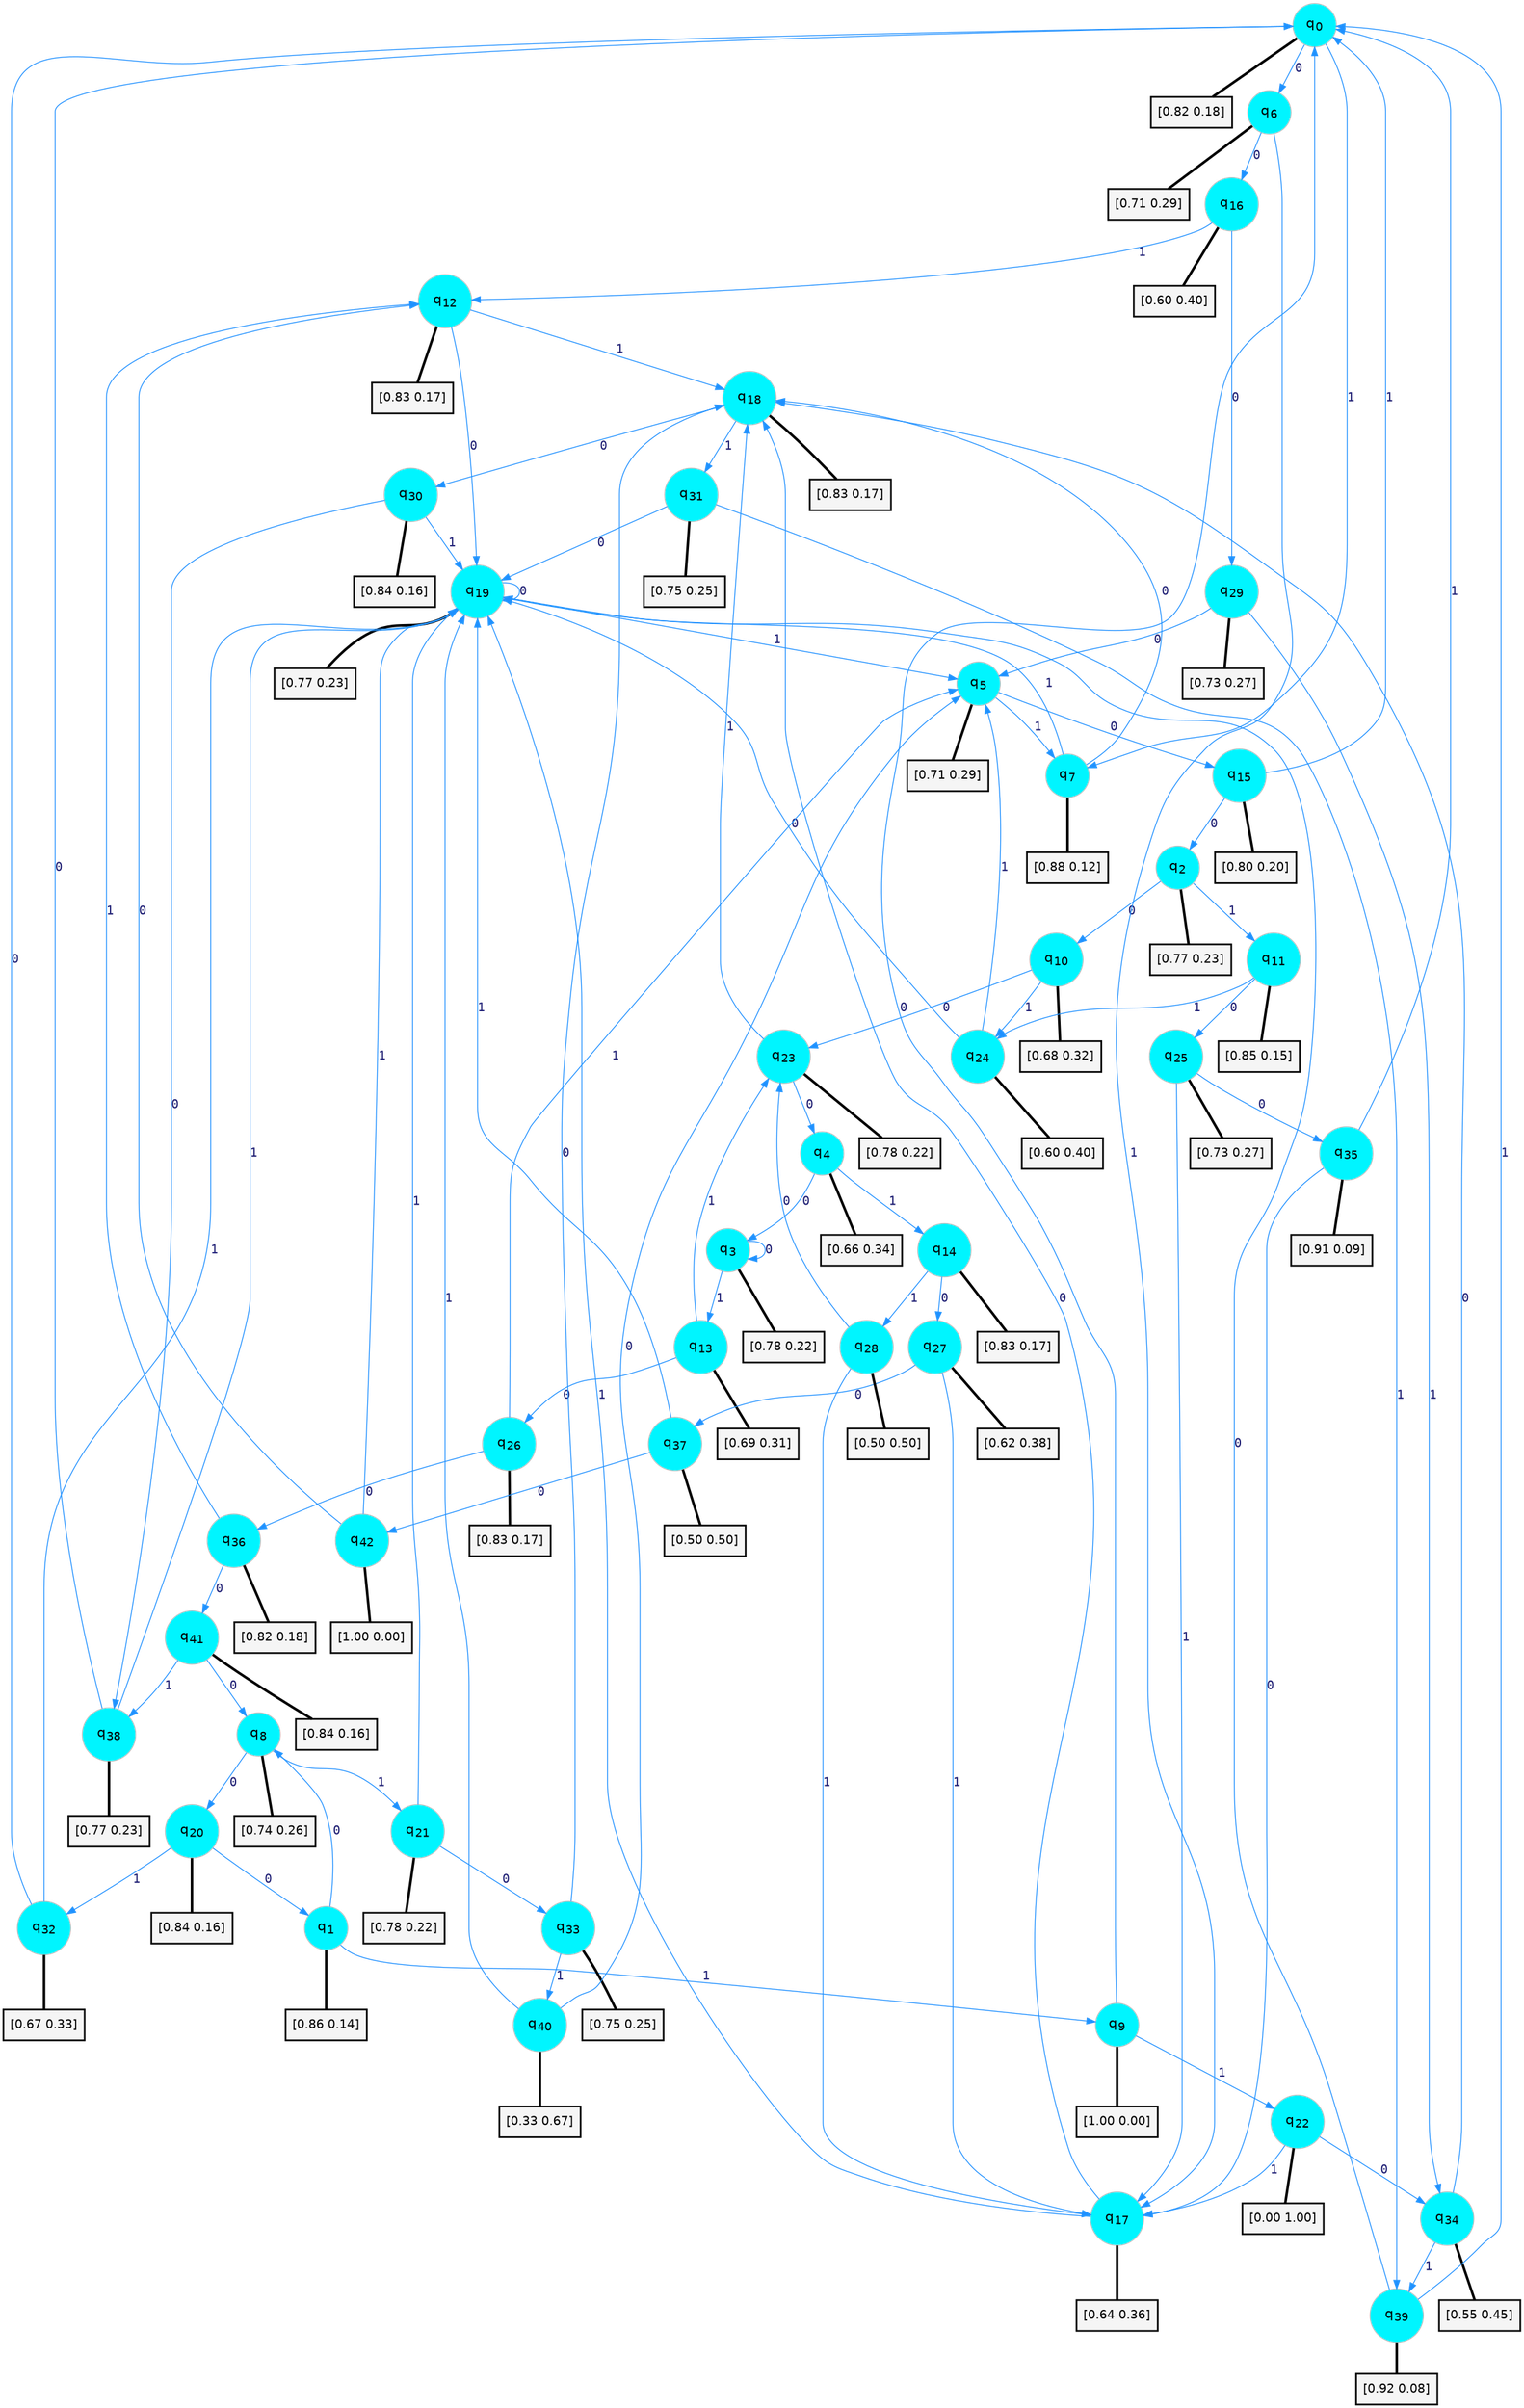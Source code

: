 digraph G {
graph [
bgcolor=transparent, dpi=300, rankdir=TD, size="40,25"];
node [
color=gray, fillcolor=turquoise1, fontcolor=black, fontname=Helvetica, fontsize=16, fontweight=bold, shape=circle, style=filled];
edge [
arrowsize=1, color=dodgerblue1, fontcolor=midnightblue, fontname=courier, fontweight=bold, penwidth=1, style=solid, weight=20];
0[label=<q<SUB>0</SUB>>];
1[label=<q<SUB>1</SUB>>];
2[label=<q<SUB>2</SUB>>];
3[label=<q<SUB>3</SUB>>];
4[label=<q<SUB>4</SUB>>];
5[label=<q<SUB>5</SUB>>];
6[label=<q<SUB>6</SUB>>];
7[label=<q<SUB>7</SUB>>];
8[label=<q<SUB>8</SUB>>];
9[label=<q<SUB>9</SUB>>];
10[label=<q<SUB>10</SUB>>];
11[label=<q<SUB>11</SUB>>];
12[label=<q<SUB>12</SUB>>];
13[label=<q<SUB>13</SUB>>];
14[label=<q<SUB>14</SUB>>];
15[label=<q<SUB>15</SUB>>];
16[label=<q<SUB>16</SUB>>];
17[label=<q<SUB>17</SUB>>];
18[label=<q<SUB>18</SUB>>];
19[label=<q<SUB>19</SUB>>];
20[label=<q<SUB>20</SUB>>];
21[label=<q<SUB>21</SUB>>];
22[label=<q<SUB>22</SUB>>];
23[label=<q<SUB>23</SUB>>];
24[label=<q<SUB>24</SUB>>];
25[label=<q<SUB>25</SUB>>];
26[label=<q<SUB>26</SUB>>];
27[label=<q<SUB>27</SUB>>];
28[label=<q<SUB>28</SUB>>];
29[label=<q<SUB>29</SUB>>];
30[label=<q<SUB>30</SUB>>];
31[label=<q<SUB>31</SUB>>];
32[label=<q<SUB>32</SUB>>];
33[label=<q<SUB>33</SUB>>];
34[label=<q<SUB>34</SUB>>];
35[label=<q<SUB>35</SUB>>];
36[label=<q<SUB>36</SUB>>];
37[label=<q<SUB>37</SUB>>];
38[label=<q<SUB>38</SUB>>];
39[label=<q<SUB>39</SUB>>];
40[label=<q<SUB>40</SUB>>];
41[label=<q<SUB>41</SUB>>];
42[label=<q<SUB>42</SUB>>];
43[label="[0.82 0.18]", shape=box,fontcolor=black, fontname=Helvetica, fontsize=14, penwidth=2, fillcolor=whitesmoke,color=black];
44[label="[0.86 0.14]", shape=box,fontcolor=black, fontname=Helvetica, fontsize=14, penwidth=2, fillcolor=whitesmoke,color=black];
45[label="[0.77 0.23]", shape=box,fontcolor=black, fontname=Helvetica, fontsize=14, penwidth=2, fillcolor=whitesmoke,color=black];
46[label="[0.78 0.22]", shape=box,fontcolor=black, fontname=Helvetica, fontsize=14, penwidth=2, fillcolor=whitesmoke,color=black];
47[label="[0.66 0.34]", shape=box,fontcolor=black, fontname=Helvetica, fontsize=14, penwidth=2, fillcolor=whitesmoke,color=black];
48[label="[0.71 0.29]", shape=box,fontcolor=black, fontname=Helvetica, fontsize=14, penwidth=2, fillcolor=whitesmoke,color=black];
49[label="[0.71 0.29]", shape=box,fontcolor=black, fontname=Helvetica, fontsize=14, penwidth=2, fillcolor=whitesmoke,color=black];
50[label="[0.88 0.12]", shape=box,fontcolor=black, fontname=Helvetica, fontsize=14, penwidth=2, fillcolor=whitesmoke,color=black];
51[label="[0.74 0.26]", shape=box,fontcolor=black, fontname=Helvetica, fontsize=14, penwidth=2, fillcolor=whitesmoke,color=black];
52[label="[1.00 0.00]", shape=box,fontcolor=black, fontname=Helvetica, fontsize=14, penwidth=2, fillcolor=whitesmoke,color=black];
53[label="[0.68 0.32]", shape=box,fontcolor=black, fontname=Helvetica, fontsize=14, penwidth=2, fillcolor=whitesmoke,color=black];
54[label="[0.85 0.15]", shape=box,fontcolor=black, fontname=Helvetica, fontsize=14, penwidth=2, fillcolor=whitesmoke,color=black];
55[label="[0.83 0.17]", shape=box,fontcolor=black, fontname=Helvetica, fontsize=14, penwidth=2, fillcolor=whitesmoke,color=black];
56[label="[0.69 0.31]", shape=box,fontcolor=black, fontname=Helvetica, fontsize=14, penwidth=2, fillcolor=whitesmoke,color=black];
57[label="[0.83 0.17]", shape=box,fontcolor=black, fontname=Helvetica, fontsize=14, penwidth=2, fillcolor=whitesmoke,color=black];
58[label="[0.80 0.20]", shape=box,fontcolor=black, fontname=Helvetica, fontsize=14, penwidth=2, fillcolor=whitesmoke,color=black];
59[label="[0.60 0.40]", shape=box,fontcolor=black, fontname=Helvetica, fontsize=14, penwidth=2, fillcolor=whitesmoke,color=black];
60[label="[0.64 0.36]", shape=box,fontcolor=black, fontname=Helvetica, fontsize=14, penwidth=2, fillcolor=whitesmoke,color=black];
61[label="[0.83 0.17]", shape=box,fontcolor=black, fontname=Helvetica, fontsize=14, penwidth=2, fillcolor=whitesmoke,color=black];
62[label="[0.77 0.23]", shape=box,fontcolor=black, fontname=Helvetica, fontsize=14, penwidth=2, fillcolor=whitesmoke,color=black];
63[label="[0.84 0.16]", shape=box,fontcolor=black, fontname=Helvetica, fontsize=14, penwidth=2, fillcolor=whitesmoke,color=black];
64[label="[0.78 0.22]", shape=box,fontcolor=black, fontname=Helvetica, fontsize=14, penwidth=2, fillcolor=whitesmoke,color=black];
65[label="[0.00 1.00]", shape=box,fontcolor=black, fontname=Helvetica, fontsize=14, penwidth=2, fillcolor=whitesmoke,color=black];
66[label="[0.78 0.22]", shape=box,fontcolor=black, fontname=Helvetica, fontsize=14, penwidth=2, fillcolor=whitesmoke,color=black];
67[label="[0.60 0.40]", shape=box,fontcolor=black, fontname=Helvetica, fontsize=14, penwidth=2, fillcolor=whitesmoke,color=black];
68[label="[0.73 0.27]", shape=box,fontcolor=black, fontname=Helvetica, fontsize=14, penwidth=2, fillcolor=whitesmoke,color=black];
69[label="[0.83 0.17]", shape=box,fontcolor=black, fontname=Helvetica, fontsize=14, penwidth=2, fillcolor=whitesmoke,color=black];
70[label="[0.62 0.38]", shape=box,fontcolor=black, fontname=Helvetica, fontsize=14, penwidth=2, fillcolor=whitesmoke,color=black];
71[label="[0.50 0.50]", shape=box,fontcolor=black, fontname=Helvetica, fontsize=14, penwidth=2, fillcolor=whitesmoke,color=black];
72[label="[0.73 0.27]", shape=box,fontcolor=black, fontname=Helvetica, fontsize=14, penwidth=2, fillcolor=whitesmoke,color=black];
73[label="[0.84 0.16]", shape=box,fontcolor=black, fontname=Helvetica, fontsize=14, penwidth=2, fillcolor=whitesmoke,color=black];
74[label="[0.75 0.25]", shape=box,fontcolor=black, fontname=Helvetica, fontsize=14, penwidth=2, fillcolor=whitesmoke,color=black];
75[label="[0.67 0.33]", shape=box,fontcolor=black, fontname=Helvetica, fontsize=14, penwidth=2, fillcolor=whitesmoke,color=black];
76[label="[0.75 0.25]", shape=box,fontcolor=black, fontname=Helvetica, fontsize=14, penwidth=2, fillcolor=whitesmoke,color=black];
77[label="[0.55 0.45]", shape=box,fontcolor=black, fontname=Helvetica, fontsize=14, penwidth=2, fillcolor=whitesmoke,color=black];
78[label="[0.91 0.09]", shape=box,fontcolor=black, fontname=Helvetica, fontsize=14, penwidth=2, fillcolor=whitesmoke,color=black];
79[label="[0.82 0.18]", shape=box,fontcolor=black, fontname=Helvetica, fontsize=14, penwidth=2, fillcolor=whitesmoke,color=black];
80[label="[0.50 0.50]", shape=box,fontcolor=black, fontname=Helvetica, fontsize=14, penwidth=2, fillcolor=whitesmoke,color=black];
81[label="[0.77 0.23]", shape=box,fontcolor=black, fontname=Helvetica, fontsize=14, penwidth=2, fillcolor=whitesmoke,color=black];
82[label="[0.92 0.08]", shape=box,fontcolor=black, fontname=Helvetica, fontsize=14, penwidth=2, fillcolor=whitesmoke,color=black];
83[label="[0.33 0.67]", shape=box,fontcolor=black, fontname=Helvetica, fontsize=14, penwidth=2, fillcolor=whitesmoke,color=black];
84[label="[0.84 0.16]", shape=box,fontcolor=black, fontname=Helvetica, fontsize=14, penwidth=2, fillcolor=whitesmoke,color=black];
85[label="[1.00 0.00]", shape=box,fontcolor=black, fontname=Helvetica, fontsize=14, penwidth=2, fillcolor=whitesmoke,color=black];
0->6 [label=0];
0->7 [label=1];
0->43 [arrowhead=none, penwidth=3,color=black];
1->8 [label=0];
1->9 [label=1];
1->44 [arrowhead=none, penwidth=3,color=black];
2->10 [label=0];
2->11 [label=1];
2->45 [arrowhead=none, penwidth=3,color=black];
3->3 [label=0];
3->13 [label=1];
3->46 [arrowhead=none, penwidth=3,color=black];
4->3 [label=0];
4->14 [label=1];
4->47 [arrowhead=none, penwidth=3,color=black];
5->15 [label=0];
5->7 [label=1];
5->48 [arrowhead=none, penwidth=3,color=black];
6->16 [label=0];
6->17 [label=1];
6->49 [arrowhead=none, penwidth=3,color=black];
7->18 [label=0];
7->19 [label=1];
7->50 [arrowhead=none, penwidth=3,color=black];
8->20 [label=0];
8->21 [label=1];
8->51 [arrowhead=none, penwidth=3,color=black];
9->0 [label=0];
9->22 [label=1];
9->52 [arrowhead=none, penwidth=3,color=black];
10->23 [label=0];
10->24 [label=1];
10->53 [arrowhead=none, penwidth=3,color=black];
11->25 [label=0];
11->24 [label=1];
11->54 [arrowhead=none, penwidth=3,color=black];
12->19 [label=0];
12->18 [label=1];
12->55 [arrowhead=none, penwidth=3,color=black];
13->26 [label=0];
13->23 [label=1];
13->56 [arrowhead=none, penwidth=3,color=black];
14->27 [label=0];
14->28 [label=1];
14->57 [arrowhead=none, penwidth=3,color=black];
15->2 [label=0];
15->0 [label=1];
15->58 [arrowhead=none, penwidth=3,color=black];
16->29 [label=0];
16->12 [label=1];
16->59 [arrowhead=none, penwidth=3,color=black];
17->18 [label=0];
17->19 [label=1];
17->60 [arrowhead=none, penwidth=3,color=black];
18->30 [label=0];
18->31 [label=1];
18->61 [arrowhead=none, penwidth=3,color=black];
19->19 [label=0];
19->5 [label=1];
19->62 [arrowhead=none, penwidth=3,color=black];
20->1 [label=0];
20->32 [label=1];
20->63 [arrowhead=none, penwidth=3,color=black];
21->33 [label=0];
21->19 [label=1];
21->64 [arrowhead=none, penwidth=3,color=black];
22->34 [label=0];
22->17 [label=1];
22->65 [arrowhead=none, penwidth=3,color=black];
23->4 [label=0];
23->18 [label=1];
23->66 [arrowhead=none, penwidth=3,color=black];
24->19 [label=0];
24->5 [label=1];
24->67 [arrowhead=none, penwidth=3,color=black];
25->35 [label=0];
25->17 [label=1];
25->68 [arrowhead=none, penwidth=3,color=black];
26->36 [label=0];
26->5 [label=1];
26->69 [arrowhead=none, penwidth=3,color=black];
27->37 [label=0];
27->17 [label=1];
27->70 [arrowhead=none, penwidth=3,color=black];
28->23 [label=0];
28->17 [label=1];
28->71 [arrowhead=none, penwidth=3,color=black];
29->5 [label=0];
29->34 [label=1];
29->72 [arrowhead=none, penwidth=3,color=black];
30->38 [label=0];
30->19 [label=1];
30->73 [arrowhead=none, penwidth=3,color=black];
31->19 [label=0];
31->39 [label=1];
31->74 [arrowhead=none, penwidth=3,color=black];
32->0 [label=0];
32->19 [label=1];
32->75 [arrowhead=none, penwidth=3,color=black];
33->18 [label=0];
33->40 [label=1];
33->76 [arrowhead=none, penwidth=3,color=black];
34->18 [label=0];
34->39 [label=1];
34->77 [arrowhead=none, penwidth=3,color=black];
35->17 [label=0];
35->0 [label=1];
35->78 [arrowhead=none, penwidth=3,color=black];
36->41 [label=0];
36->12 [label=1];
36->79 [arrowhead=none, penwidth=3,color=black];
37->42 [label=0];
37->19 [label=1];
37->80 [arrowhead=none, penwidth=3,color=black];
38->0 [label=0];
38->19 [label=1];
38->81 [arrowhead=none, penwidth=3,color=black];
39->19 [label=0];
39->0 [label=1];
39->82 [arrowhead=none, penwidth=3,color=black];
40->5 [label=0];
40->19 [label=1];
40->83 [arrowhead=none, penwidth=3,color=black];
41->8 [label=0];
41->38 [label=1];
41->84 [arrowhead=none, penwidth=3,color=black];
42->12 [label=0];
42->19 [label=1];
42->85 [arrowhead=none, penwidth=3,color=black];
}
